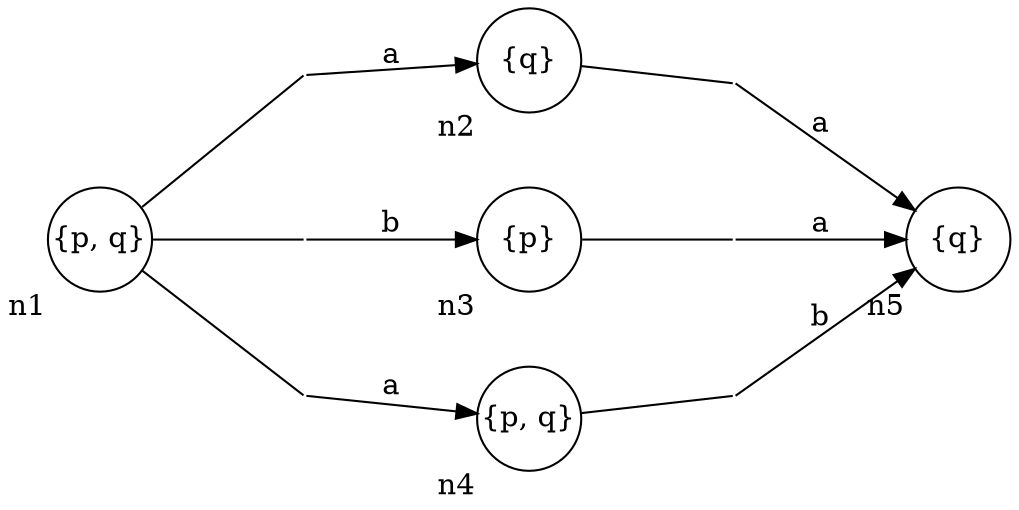 digraph {
  rankdir=LR;
  graph [nodesep=0.5, ranksep=1]
  node [shape=circle,width=.7,fixedsize=true]
  //n2d, n3d, n4d [label="...", shape=none]
  n2ii, n3ii, n4ii [label="", shape=none, width=0]
  n2io, n3io, n4io [label="", shape=none, width=0]
  n1 [label="{p, q}", xlabel="n1"]
  n2 [label="{q}", xlabel="n2"]
  n3 [label="{p}", xlabel="n3"]
  n4 [label="{p, q}", xlabel="n4"]
  n5 [label="{q}", xlabel="n5"]
  //n1 -> n2 [label="a"]
  //n1 -> n3 [label="b"]
  //n1 -> n4 [label="a"]
  n1 -> n2ii [arrowsize=0]//,len=0.1]
  n1 -> n3ii [arrowsize=0]//,len=0.1]
  n1 -> n4ii [arrowsize=0]//,len=0.1]
  n2ii -> n2 [label="a"]
  n3ii -> n3 [label="b"]
  n4ii -> n4 [label="a"]
  n2 -> n2io [arrowsize=0]
  n3 -> n3io [arrowsize=0]
  n4 -> n4io [arrowsize=0]
  n2io -> n5 [label="a"]
  n3io -> n5 [label="a"]
  n4io -> n5 [label="b"]
  //n2 -> n2d
  //n3 -> n3d
  //n4 -> n4d
}
